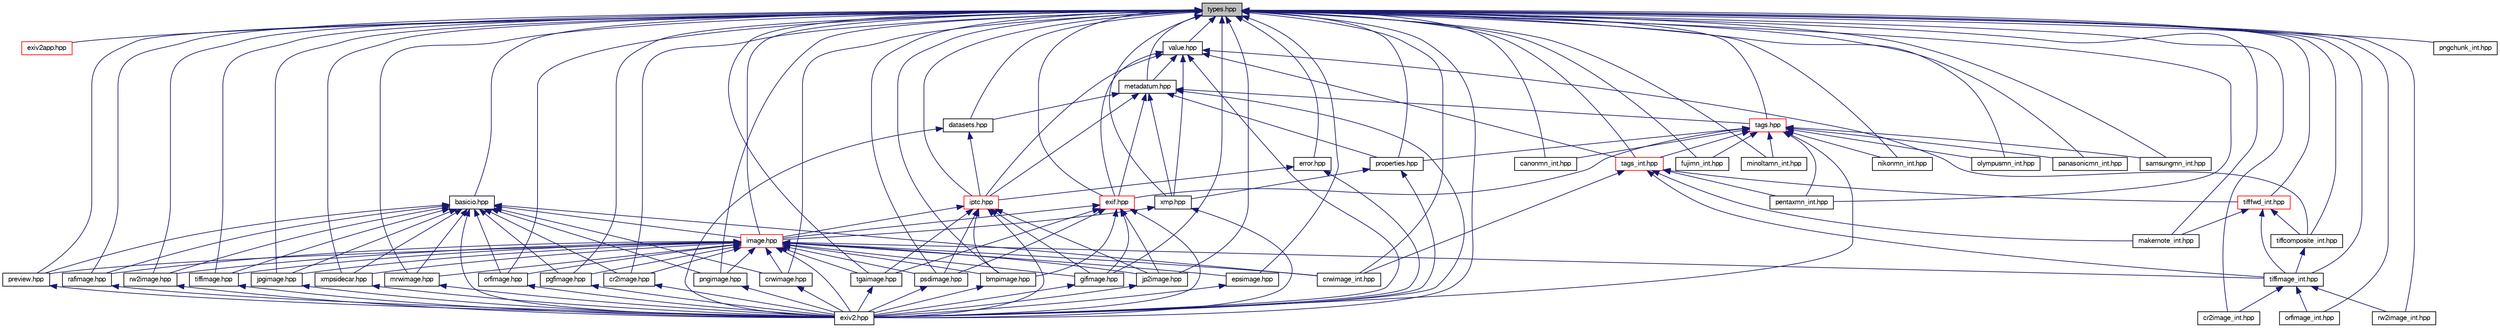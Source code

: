 digraph "types.hpp"
{
  edge [fontname="FreeSans",fontsize="10",labelfontname="FreeSans",labelfontsize="10"];
  node [fontname="FreeSans",fontsize="10",shape=record];
  Node1 [label="types.hpp",height=0.2,width=0.4,color="black", fillcolor="grey75", style="filled" fontcolor="black"];
  Node1 -> Node2 [dir="back",color="midnightblue",fontsize="10",style="solid",fontname="FreeSans"];
  Node2 [label="exiv2app.hpp",height=0.2,width=0.4,color="red", fillcolor="white", style="filled",URL="$exiv2app_8hpp.html",tooltip="Defines class Params, used for the command line handling of exiv2. "];
  Node1 -> Node3 [dir="back",color="midnightblue",fontsize="10",style="solid",fontname="FreeSans"];
  Node3 [label="image.hpp",height=0.2,width=0.4,color="red", fillcolor="white", style="filled",URL="$image_8hpp.html",tooltip="Class Image, defining the interface for all Image subclasses. "];
  Node3 -> Node4 [dir="back",color="midnightblue",fontsize="10",style="solid",fontname="FreeSans"];
  Node4 [label="bmpimage.hpp",height=0.2,width=0.4,color="black", fillcolor="white", style="filled",URL="$bmpimage_8hpp.html",tooltip="Windows Bitmap (BMP) image. "];
  Node4 -> Node5 [dir="back",color="midnightblue",fontsize="10",style="solid",fontname="FreeSans"];
  Node5 [label="exiv2.hpp",height=0.2,width=0.4,color="black", fillcolor="white", style="filled",URL="$exiv2_8hpp.html",tooltip="Include all Exiv2 header files. "];
  Node3 -> Node6 [dir="back",color="midnightblue",fontsize="10",style="solid",fontname="FreeSans"];
  Node6 [label="cr2image.hpp",height=0.2,width=0.4,color="black", fillcolor="white", style="filled",URL="$cr2image_8hpp.html",tooltip="Class Cr2Image. "];
  Node6 -> Node5 [dir="back",color="midnightblue",fontsize="10",style="solid",fontname="FreeSans"];
  Node3 -> Node7 [dir="back",color="midnightblue",fontsize="10",style="solid",fontname="FreeSans"];
  Node7 [label="tiffimage_int.hpp",height=0.2,width=0.4,color="black", fillcolor="white", style="filled",URL="$tiffimage__int_8hpp.html",tooltip="Internal class TiffParserWorker to parse TIFF data. "];
  Node7 -> Node8 [dir="back",color="midnightblue",fontsize="10",style="solid",fontname="FreeSans"];
  Node8 [label="cr2image_int.hpp",height=0.2,width=0.4,color="black", fillcolor="white", style="filled",URL="$cr2image__int_8hpp.html",tooltip="Internal classes to support CR2 image format. "];
  Node7 -> Node9 [dir="back",color="midnightblue",fontsize="10",style="solid",fontname="FreeSans"];
  Node9 [label="orfimage_int.hpp",height=0.2,width=0.4,color="black", fillcolor="white", style="filled",URL="$orfimage__int_8hpp.html",tooltip="Internal classes to support Olympus RAW image format. "];
  Node7 -> Node10 [dir="back",color="midnightblue",fontsize="10",style="solid",fontname="FreeSans"];
  Node10 [label="rw2image_int.hpp",height=0.2,width=0.4,color="black", fillcolor="white", style="filled",URL="$rw2image__int_8hpp.html",tooltip="Internal classes to support RW2 image format. "];
  Node3 -> Node11 [dir="back",color="midnightblue",fontsize="10",style="solid",fontname="FreeSans"];
  Node11 [label="crwimage.hpp",height=0.2,width=0.4,color="black", fillcolor="white", style="filled",URL="$crwimage_8hpp.html",tooltip="Class CrwImage to access Canon CRW images.  References:  The Canon RAW (CRW) File Format by Phil Harv..."];
  Node11 -> Node5 [dir="back",color="midnightblue",fontsize="10",style="solid",fontname="FreeSans"];
  Node3 -> Node12 [dir="back",color="midnightblue",fontsize="10",style="solid",fontname="FreeSans"];
  Node12 [label="crwimage_int.hpp",height=0.2,width=0.4,color="black", fillcolor="white", style="filled",URL="$crwimage__int_8hpp.html",tooltip="Internal classes to support CRW/CIFF format. "];
  Node3 -> Node13 [dir="back",color="midnightblue",fontsize="10",style="solid",fontname="FreeSans"];
  Node13 [label="epsimage.hpp",height=0.2,width=0.4,color="black", fillcolor="white", style="filled",URL="$epsimage_8hpp.html",tooltip="EPS image.  References:  [1] Adobe PostScript Language Document Structuring Conventions Specification..."];
  Node13 -> Node5 [dir="back",color="midnightblue",fontsize="10",style="solid",fontname="FreeSans"];
  Node3 -> Node14 [dir="back",color="midnightblue",fontsize="10",style="solid",fontname="FreeSans"];
  Node14 [label="gifimage.hpp",height=0.2,width=0.4,color="black", fillcolor="white", style="filled",URL="$gifimage_8hpp.html",tooltip="GIF image, implemented using the following references: GIF89 specification by W3C  ..."];
  Node14 -> Node5 [dir="back",color="midnightblue",fontsize="10",style="solid",fontname="FreeSans"];
  Node3 -> Node5 [dir="back",color="midnightblue",fontsize="10",style="solid",fontname="FreeSans"];
  Node3 -> Node15 [dir="back",color="midnightblue",fontsize="10",style="solid",fontname="FreeSans"];
  Node15 [label="jp2image.hpp",height=0.2,width=0.4,color="black", fillcolor="white", style="filled",URL="$jp2image_8hpp.html",tooltip="JPEG-2000 image, implemented using the following references: ISO/IEC JTC 1/SC 29/WG1 N2401: JPEG 2000..."];
  Node15 -> Node5 [dir="back",color="midnightblue",fontsize="10",style="solid",fontname="FreeSans"];
  Node3 -> Node16 [dir="back",color="midnightblue",fontsize="10",style="solid",fontname="FreeSans"];
  Node16 [label="jpgimage.hpp",height=0.2,width=0.4,color="black", fillcolor="white", style="filled",URL="$jpgimage_8hpp.html",tooltip="Class JpegImage to access JPEG images. "];
  Node16 -> Node5 [dir="back",color="midnightblue",fontsize="10",style="solid",fontname="FreeSans"];
  Node3 -> Node17 [dir="back",color="midnightblue",fontsize="10",style="solid",fontname="FreeSans"];
  Node17 [label="mrwimage.hpp",height=0.2,width=0.4,color="black", fillcolor="white", style="filled",URL="$mrwimage_8hpp.html",tooltip="Minolta RAW image, implemented using the following references: Minolta Raw file format by Dalibor Jel..."];
  Node17 -> Node5 [dir="back",color="midnightblue",fontsize="10",style="solid",fontname="FreeSans"];
  Node3 -> Node18 [dir="back",color="midnightblue",fontsize="10",style="solid",fontname="FreeSans"];
  Node18 [label="orfimage.hpp",height=0.2,width=0.4,color="black", fillcolor="white", style="filled",URL="$orfimage_8hpp.html",tooltip="Olympus RAW image. "];
  Node18 -> Node5 [dir="back",color="midnightblue",fontsize="10",style="solid",fontname="FreeSans"];
  Node3 -> Node19 [dir="back",color="midnightblue",fontsize="10",style="solid",fontname="FreeSans"];
  Node19 [label="pgfimage.hpp",height=0.2,width=0.4,color="black", fillcolor="white", style="filled",URL="$pgfimage_8hpp.html",tooltip="PGF image, implemented using the following references: PGF specification from libpgf web site  ..."];
  Node19 -> Node5 [dir="back",color="midnightblue",fontsize="10",style="solid",fontname="FreeSans"];
  Node3 -> Node20 [dir="back",color="midnightblue",fontsize="10",style="solid",fontname="FreeSans"];
  Node20 [label="pngimage.hpp",height=0.2,width=0.4,color="black", fillcolor="white", style="filled",URL="$pngimage_8hpp.html",tooltip="PNG image, implemented using the following references: PNG specification by W3C  PNG tags list by Phi..."];
  Node20 -> Node5 [dir="back",color="midnightblue",fontsize="10",style="solid",fontname="FreeSans"];
  Node3 -> Node21 [dir="back",color="midnightblue",fontsize="10",style="solid",fontname="FreeSans"];
  Node21 [label="preview.hpp",height=0.2,width=0.4,color="black", fillcolor="white", style="filled",URL="$preview_8hpp.html",tooltip="Classes to access all preview images embedded in an image. "];
  Node21 -> Node5 [dir="back",color="midnightblue",fontsize="10",style="solid",fontname="FreeSans"];
  Node3 -> Node22 [dir="back",color="midnightblue",fontsize="10",style="solid",fontname="FreeSans"];
  Node22 [label="psdimage.hpp",height=0.2,width=0.4,color="black", fillcolor="white", style="filled",URL="$psdimage_8hpp.html",tooltip="Photoshop image, implemented using the following references: Adobe Photoshop 6.0 File Format Specific..."];
  Node22 -> Node5 [dir="back",color="midnightblue",fontsize="10",style="solid",fontname="FreeSans"];
  Node3 -> Node23 [dir="back",color="midnightblue",fontsize="10",style="solid",fontname="FreeSans"];
  Node23 [label="rafimage.hpp",height=0.2,width=0.4,color="black", fillcolor="white", style="filled",URL="$rafimage_8hpp.html",tooltip="Fujifilm RAW image. "];
  Node23 -> Node5 [dir="back",color="midnightblue",fontsize="10",style="solid",fontname="FreeSans"];
  Node3 -> Node24 [dir="back",color="midnightblue",fontsize="10",style="solid",fontname="FreeSans"];
  Node24 [label="rw2image.hpp",height=0.2,width=0.4,color="black", fillcolor="white", style="filled",URL="$rw2image_8hpp.html",tooltip="Class Rw2Image. "];
  Node24 -> Node5 [dir="back",color="midnightblue",fontsize="10",style="solid",fontname="FreeSans"];
  Node3 -> Node25 [dir="back",color="midnightblue",fontsize="10",style="solid",fontname="FreeSans"];
  Node25 [label="tgaimage.hpp",height=0.2,width=0.4,color="black", fillcolor="white", style="filled",URL="$tgaimage_8hpp.html",tooltip="Truevision TARGA v2 image, implemented using the following references: Truevision TGA page on Wikiped..."];
  Node25 -> Node5 [dir="back",color="midnightblue",fontsize="10",style="solid",fontname="FreeSans"];
  Node3 -> Node26 [dir="back",color="midnightblue",fontsize="10",style="solid",fontname="FreeSans"];
  Node26 [label="tiffimage.hpp",height=0.2,width=0.4,color="black", fillcolor="white", style="filled",URL="$tiffimage_8hpp.html",tooltip="Class TiffImage. "];
  Node26 -> Node5 [dir="back",color="midnightblue",fontsize="10",style="solid",fontname="FreeSans"];
  Node3 -> Node27 [dir="back",color="midnightblue",fontsize="10",style="solid",fontname="FreeSans"];
  Node27 [label="xmpsidecar.hpp",height=0.2,width=0.4,color="black", fillcolor="white", style="filled",URL="$xmpsidecar_8hpp.html",tooltip="An Image subclass to support XMP sidecar files. "];
  Node27 -> Node5 [dir="back",color="midnightblue",fontsize="10",style="solid",fontname="FreeSans"];
  Node1 -> Node28 [dir="back",color="midnightblue",fontsize="10",style="solid",fontname="FreeSans"];
  Node28 [label="basicio.hpp",height=0.2,width=0.4,color="black", fillcolor="white", style="filled",URL="$basicio_8hpp.html",tooltip="Simple binary IO abstraction. "];
  Node28 -> Node3 [dir="back",color="midnightblue",fontsize="10",style="solid",fontname="FreeSans"];
  Node28 -> Node6 [dir="back",color="midnightblue",fontsize="10",style="solid",fontname="FreeSans"];
  Node28 -> Node11 [dir="back",color="midnightblue",fontsize="10",style="solid",fontname="FreeSans"];
  Node28 -> Node12 [dir="back",color="midnightblue",fontsize="10",style="solid",fontname="FreeSans"];
  Node28 -> Node5 [dir="back",color="midnightblue",fontsize="10",style="solid",fontname="FreeSans"];
  Node28 -> Node16 [dir="back",color="midnightblue",fontsize="10",style="solid",fontname="FreeSans"];
  Node28 -> Node17 [dir="back",color="midnightblue",fontsize="10",style="solid",fontname="FreeSans"];
  Node28 -> Node18 [dir="back",color="midnightblue",fontsize="10",style="solid",fontname="FreeSans"];
  Node28 -> Node19 [dir="back",color="midnightblue",fontsize="10",style="solid",fontname="FreeSans"];
  Node28 -> Node20 [dir="back",color="midnightblue",fontsize="10",style="solid",fontname="FreeSans"];
  Node28 -> Node21 [dir="back",color="midnightblue",fontsize="10",style="solid",fontname="FreeSans"];
  Node28 -> Node23 [dir="back",color="midnightblue",fontsize="10",style="solid",fontname="FreeSans"];
  Node28 -> Node24 [dir="back",color="midnightblue",fontsize="10",style="solid",fontname="FreeSans"];
  Node28 -> Node26 [dir="back",color="midnightblue",fontsize="10",style="solid",fontname="FreeSans"];
  Node28 -> Node27 [dir="back",color="midnightblue",fontsize="10",style="solid",fontname="FreeSans"];
  Node1 -> Node29 [dir="back",color="midnightblue",fontsize="10",style="solid",fontname="FreeSans"];
  Node29 [label="metadatum.hpp",height=0.2,width=0.4,color="black", fillcolor="white", style="filled",URL="$metadatum_8hpp.html",tooltip="Provides abstract base classes Metadatum and Key. "];
  Node29 -> Node30 [dir="back",color="midnightblue",fontsize="10",style="solid",fontname="FreeSans"];
  Node30 [label="exif.hpp",height=0.2,width=0.4,color="red", fillcolor="white", style="filled",URL="$exif_8hpp.html",tooltip="Encoding and decoding of Exif data. "];
  Node30 -> Node3 [dir="back",color="midnightblue",fontsize="10",style="solid",fontname="FreeSans"];
  Node30 -> Node4 [dir="back",color="midnightblue",fontsize="10",style="solid",fontname="FreeSans"];
  Node30 -> Node5 [dir="back",color="midnightblue",fontsize="10",style="solid",fontname="FreeSans"];
  Node30 -> Node14 [dir="back",color="midnightblue",fontsize="10",style="solid",fontname="FreeSans"];
  Node30 -> Node15 [dir="back",color="midnightblue",fontsize="10",style="solid",fontname="FreeSans"];
  Node30 -> Node22 [dir="back",color="midnightblue",fontsize="10",style="solid",fontname="FreeSans"];
  Node30 -> Node25 [dir="back",color="midnightblue",fontsize="10",style="solid",fontname="FreeSans"];
  Node29 -> Node31 [dir="back",color="midnightblue",fontsize="10",style="solid",fontname="FreeSans"];
  Node31 [label="tags.hpp",height=0.2,width=0.4,color="red", fillcolor="white", style="filled",URL="$tags_8hpp.html",tooltip="Exif tag and type information. "];
  Node31 -> Node30 [dir="back",color="midnightblue",fontsize="10",style="solid",fontname="FreeSans"];
  Node31 -> Node32 [dir="back",color="midnightblue",fontsize="10",style="solid",fontname="FreeSans"];
  Node32 [label="properties.hpp",height=0.2,width=0.4,color="black", fillcolor="white", style="filled",URL="$properties_8hpp.html",tooltip="XMP property and type information. References:  XMP Specification from Adobe (Property descriptions c..."];
  Node32 -> Node33 [dir="back",color="midnightblue",fontsize="10",style="solid",fontname="FreeSans"];
  Node33 [label="xmp.hpp",height=0.2,width=0.4,color="black", fillcolor="white", style="filled",URL="$xmp_8hpp.html",tooltip="Encoding and decoding of XMP data. "];
  Node33 -> Node3 [dir="back",color="midnightblue",fontsize="10",style="solid",fontname="FreeSans"];
  Node33 -> Node5 [dir="back",color="midnightblue",fontsize="10",style="solid",fontname="FreeSans"];
  Node32 -> Node5 [dir="back",color="midnightblue",fontsize="10",style="solid",fontname="FreeSans"];
  Node31 -> Node34 [dir="back",color="midnightblue",fontsize="10",style="solid",fontname="FreeSans"];
  Node34 [label="tags_int.hpp",height=0.2,width=0.4,color="red", fillcolor="white", style="filled",URL="$tags__int_8hpp.html",tooltip="Internal Exif tag and type information. "];
  Node34 -> Node35 [dir="back",color="midnightblue",fontsize="10",style="solid",fontname="FreeSans"];
  Node35 [label="tifffwd_int.hpp",height=0.2,width=0.4,color="red", fillcolor="white", style="filled",URL="$tifffwd__int_8hpp.html",tooltip="Internal TIFF parser related typedefs and forward definitions. "];
  Node35 -> Node7 [dir="back",color="midnightblue",fontsize="10",style="solid",fontname="FreeSans"];
  Node35 -> Node36 [dir="back",color="midnightblue",fontsize="10",style="solid",fontname="FreeSans"];
  Node36 [label="tiffcomposite_int.hpp",height=0.2,width=0.4,color="black", fillcolor="white", style="filled",URL="$tiffcomposite__int_8hpp.html",tooltip="Internal classes used in a TIFF composite structure. "];
  Node36 -> Node7 [dir="back",color="midnightblue",fontsize="10",style="solid",fontname="FreeSans"];
  Node35 -> Node37 [dir="back",color="midnightblue",fontsize="10",style="solid",fontname="FreeSans"];
  Node37 [label="makernote_int.hpp",height=0.2,width=0.4,color="black", fillcolor="white", style="filled",URL="$makernote__int_8hpp.html",tooltip="Makernote factory and registry, IFD makernote header, and camera vendor specific makernote implementa..."];
  Node34 -> Node7 [dir="back",color="midnightblue",fontsize="10",style="solid",fontname="FreeSans"];
  Node34 -> Node12 [dir="back",color="midnightblue",fontsize="10",style="solid",fontname="FreeSans"];
  Node34 -> Node37 [dir="back",color="midnightblue",fontsize="10",style="solid",fontname="FreeSans"];
  Node34 -> Node38 [dir="back",color="midnightblue",fontsize="10",style="solid",fontname="FreeSans"];
  Node38 [label="pentaxmn_int.hpp",height=0.2,width=0.4,color="black", fillcolor="white", style="filled",URL="$pentaxmn__int_8hpp.html",tooltip="Pentax MakerNote implemented according to the specification http://www.gvsoft.homedns.org/exif/makernote-pentax-type3.html and based on ExifTool implementation and Pentax Makernote list by Phil Harvey  "];
  Node31 -> Node39 [dir="back",color="midnightblue",fontsize="10",style="solid",fontname="FreeSans"];
  Node39 [label="canonmn_int.hpp",height=0.2,width=0.4,color="black", fillcolor="white", style="filled",URL="$canonmn__int_8hpp.html",tooltip="Canon makernote tags. References:  [1] EXIF MakerNote of Canon by David Burren  [2] Canon makernote t..."];
  Node31 -> Node5 [dir="back",color="midnightblue",fontsize="10",style="solid",fontname="FreeSans"];
  Node31 -> Node40 [dir="back",color="midnightblue",fontsize="10",style="solid",fontname="FreeSans"];
  Node40 [label="fujimn_int.hpp",height=0.2,width=0.4,color="black", fillcolor="white", style="filled",URL="$fujimn__int_8hpp.html",tooltip="Fujifilm MakerNote implemented according to the specification in Appendix 4: Makernote of Fujifilm of..."];
  Node31 -> Node41 [dir="back",color="midnightblue",fontsize="10",style="solid",fontname="FreeSans"];
  Node41 [label="minoltamn_int.hpp",height=0.2,width=0.4,color="black", fillcolor="white", style="filled",URL="$minoltamn__int_8hpp.html",tooltip="Minolta MakerNote implemented using the following references:  Minolta Makernote Format Specification..."];
  Node31 -> Node42 [dir="back",color="midnightblue",fontsize="10",style="solid",fontname="FreeSans"];
  Node42 [label="nikonmn_int.hpp",height=0.2,width=0.4,color="black", fillcolor="white", style="filled",URL="$nikonmn__int_8hpp.html",tooltip="Nikon makernote tags. References:  [1] MakerNote EXIF Tag of the Nikon 990 by Max Lyons  [2] Exif fil..."];
  Node31 -> Node43 [dir="back",color="midnightblue",fontsize="10",style="solid",fontname="FreeSans"];
  Node43 [label="olympusmn_int.hpp",height=0.2,width=0.4,color="black", fillcolor="white", style="filled",URL="$olympusmn__int_8hpp.html",tooltip="Olympus makernote tags. References:  [1] Exif file format, Appendix 1: MakerNote of Olympus Digicams ..."];
  Node31 -> Node44 [dir="back",color="midnightblue",fontsize="10",style="solid",fontname="FreeSans"];
  Node44 [label="panasonicmn_int.hpp",height=0.2,width=0.4,color="black", fillcolor="white", style="filled",URL="$panasonicmn__int_8hpp.html",tooltip="Panasonic MakerNote implemented using the following references: Panasonic MakerNote Information by To..."];
  Node31 -> Node38 [dir="back",color="midnightblue",fontsize="10",style="solid",fontname="FreeSans"];
  Node31 -> Node45 [dir="back",color="midnightblue",fontsize="10",style="solid",fontname="FreeSans"];
  Node45 [label="samsungmn_int.hpp",height=0.2,width=0.4,color="black", fillcolor="white", style="filled",URL="$samsungmn__int_8hpp.html",tooltip="Samsung makernote tags. References:  [1] ExifTool by Phil Harvey. "];
  Node29 -> Node46 [dir="back",color="midnightblue",fontsize="10",style="solid",fontname="FreeSans"];
  Node46 [label="iptc.hpp",height=0.2,width=0.4,color="red", fillcolor="white", style="filled",URL="$iptc_8hpp.html",tooltip="Encoding and decoding of IPTC data. "];
  Node46 -> Node3 [dir="back",color="midnightblue",fontsize="10",style="solid",fontname="FreeSans"];
  Node46 -> Node4 [dir="back",color="midnightblue",fontsize="10",style="solid",fontname="FreeSans"];
  Node46 -> Node14 [dir="back",color="midnightblue",fontsize="10",style="solid",fontname="FreeSans"];
  Node46 -> Node5 [dir="back",color="midnightblue",fontsize="10",style="solid",fontname="FreeSans"];
  Node46 -> Node15 [dir="back",color="midnightblue",fontsize="10",style="solid",fontname="FreeSans"];
  Node46 -> Node22 [dir="back",color="midnightblue",fontsize="10",style="solid",fontname="FreeSans"];
  Node46 -> Node25 [dir="back",color="midnightblue",fontsize="10",style="solid",fontname="FreeSans"];
  Node29 -> Node47 [dir="back",color="midnightblue",fontsize="10",style="solid",fontname="FreeSans"];
  Node47 [label="datasets.hpp",height=0.2,width=0.4,color="black", fillcolor="white", style="filled",URL="$datasets_8hpp.html",tooltip="IPTC dataset and type information. "];
  Node47 -> Node46 [dir="back",color="midnightblue",fontsize="10",style="solid",fontname="FreeSans"];
  Node47 -> Node5 [dir="back",color="midnightblue",fontsize="10",style="solid",fontname="FreeSans"];
  Node29 -> Node33 [dir="back",color="midnightblue",fontsize="10",style="solid",fontname="FreeSans"];
  Node29 -> Node32 [dir="back",color="midnightblue",fontsize="10",style="solid",fontname="FreeSans"];
  Node29 -> Node5 [dir="back",color="midnightblue",fontsize="10",style="solid",fontname="FreeSans"];
  Node1 -> Node48 [dir="back",color="midnightblue",fontsize="10",style="solid",fontname="FreeSans"];
  Node48 [label="value.hpp",height=0.2,width=0.4,color="black", fillcolor="white", style="filled",URL="$value_8hpp.html",tooltip="Value interface and concrete subclasses. "];
  Node48 -> Node29 [dir="back",color="midnightblue",fontsize="10",style="solid",fontname="FreeSans"];
  Node48 -> Node30 [dir="back",color="midnightblue",fontsize="10",style="solid",fontname="FreeSans"];
  Node48 -> Node46 [dir="back",color="midnightblue",fontsize="10",style="solid",fontname="FreeSans"];
  Node48 -> Node33 [dir="back",color="midnightblue",fontsize="10",style="solid",fontname="FreeSans"];
  Node48 -> Node34 [dir="back",color="midnightblue",fontsize="10",style="solid",fontname="FreeSans"];
  Node48 -> Node36 [dir="back",color="midnightblue",fontsize="10",style="solid",fontname="FreeSans"];
  Node48 -> Node5 [dir="back",color="midnightblue",fontsize="10",style="solid",fontname="FreeSans"];
  Node1 -> Node31 [dir="back",color="midnightblue",fontsize="10",style="solid",fontname="FreeSans"];
  Node1 -> Node30 [dir="back",color="midnightblue",fontsize="10",style="solid",fontname="FreeSans"];
  Node1 -> Node46 [dir="back",color="midnightblue",fontsize="10",style="solid",fontname="FreeSans"];
  Node1 -> Node49 [dir="back",color="midnightblue",fontsize="10",style="solid",fontname="FreeSans"];
  Node49 [label="error.hpp",height=0.2,width=0.4,color="black", fillcolor="white", style="filled",URL="$error_8hpp.html",tooltip="Error class for exceptions, log message class. "];
  Node49 -> Node46 [dir="back",color="midnightblue",fontsize="10",style="solid",fontname="FreeSans"];
  Node49 -> Node5 [dir="back",color="midnightblue",fontsize="10",style="solid",fontname="FreeSans"];
  Node1 -> Node47 [dir="back",color="midnightblue",fontsize="10",style="solid",fontname="FreeSans"];
  Node1 -> Node32 [dir="back",color="midnightblue",fontsize="10",style="solid",fontname="FreeSans"];
  Node1 -> Node33 [dir="back",color="midnightblue",fontsize="10",style="solid",fontname="FreeSans"];
  Node1 -> Node34 [dir="back",color="midnightblue",fontsize="10",style="solid",fontname="FreeSans"];
  Node1 -> Node4 [dir="back",color="midnightblue",fontsize="10",style="solid",fontname="FreeSans"];
  Node1 -> Node39 [dir="back",color="midnightblue",fontsize="10",style="solid",fontname="FreeSans"];
  Node1 -> Node6 [dir="back",color="midnightblue",fontsize="10",style="solid",fontname="FreeSans"];
  Node1 -> Node35 [dir="back",color="midnightblue",fontsize="10",style="solid",fontname="FreeSans"];
  Node1 -> Node36 [dir="back",color="midnightblue",fontsize="10",style="solid",fontname="FreeSans"];
  Node1 -> Node7 [dir="back",color="midnightblue",fontsize="10",style="solid",fontname="FreeSans"];
  Node1 -> Node8 [dir="back",color="midnightblue",fontsize="10",style="solid",fontname="FreeSans"];
  Node1 -> Node11 [dir="back",color="midnightblue",fontsize="10",style="solid",fontname="FreeSans"];
  Node1 -> Node12 [dir="back",color="midnightblue",fontsize="10",style="solid",fontname="FreeSans"];
  Node1 -> Node13 [dir="back",color="midnightblue",fontsize="10",style="solid",fontname="FreeSans"];
  Node1 -> Node14 [dir="back",color="midnightblue",fontsize="10",style="solid",fontname="FreeSans"];
  Node1 -> Node15 [dir="back",color="midnightblue",fontsize="10",style="solid",fontname="FreeSans"];
  Node1 -> Node16 [dir="back",color="midnightblue",fontsize="10",style="solid",fontname="FreeSans"];
  Node1 -> Node17 [dir="back",color="midnightblue",fontsize="10",style="solid",fontname="FreeSans"];
  Node1 -> Node18 [dir="back",color="midnightblue",fontsize="10",style="solid",fontname="FreeSans"];
  Node1 -> Node19 [dir="back",color="midnightblue",fontsize="10",style="solid",fontname="FreeSans"];
  Node1 -> Node20 [dir="back",color="midnightblue",fontsize="10",style="solid",fontname="FreeSans"];
  Node1 -> Node21 [dir="back",color="midnightblue",fontsize="10",style="solid",fontname="FreeSans"];
  Node1 -> Node22 [dir="back",color="midnightblue",fontsize="10",style="solid",fontname="FreeSans"];
  Node1 -> Node23 [dir="back",color="midnightblue",fontsize="10",style="solid",fontname="FreeSans"];
  Node1 -> Node24 [dir="back",color="midnightblue",fontsize="10",style="solid",fontname="FreeSans"];
  Node1 -> Node25 [dir="back",color="midnightblue",fontsize="10",style="solid",fontname="FreeSans"];
  Node1 -> Node26 [dir="back",color="midnightblue",fontsize="10",style="solid",fontname="FreeSans"];
  Node1 -> Node5 [dir="back",color="midnightblue",fontsize="10",style="solid",fontname="FreeSans"];
  Node1 -> Node27 [dir="back",color="midnightblue",fontsize="10",style="solid",fontname="FreeSans"];
  Node1 -> Node40 [dir="back",color="midnightblue",fontsize="10",style="solid",fontname="FreeSans"];
  Node1 -> Node37 [dir="back",color="midnightblue",fontsize="10",style="solid",fontname="FreeSans"];
  Node1 -> Node41 [dir="back",color="midnightblue",fontsize="10",style="solid",fontname="FreeSans"];
  Node1 -> Node42 [dir="back",color="midnightblue",fontsize="10",style="solid",fontname="FreeSans"];
  Node1 -> Node43 [dir="back",color="midnightblue",fontsize="10",style="solid",fontname="FreeSans"];
  Node1 -> Node9 [dir="back",color="midnightblue",fontsize="10",style="solid",fontname="FreeSans"];
  Node1 -> Node44 [dir="back",color="midnightblue",fontsize="10",style="solid",fontname="FreeSans"];
  Node1 -> Node38 [dir="back",color="midnightblue",fontsize="10",style="solid",fontname="FreeSans"];
  Node1 -> Node50 [dir="back",color="midnightblue",fontsize="10",style="solid",fontname="FreeSans"];
  Node50 [label="pngchunk_int.hpp",height=0.2,width=0.4,color="black", fillcolor="white", style="filled",URL="$pngchunk__int_8hpp.html",tooltip="Class PngChunk to parse PNG chunk data implemented using the following references:  PNG iTXt chunk st..."];
  Node1 -> Node10 [dir="back",color="midnightblue",fontsize="10",style="solid",fontname="FreeSans"];
  Node1 -> Node45 [dir="back",color="midnightblue",fontsize="10",style="solid",fontname="FreeSans"];
}
